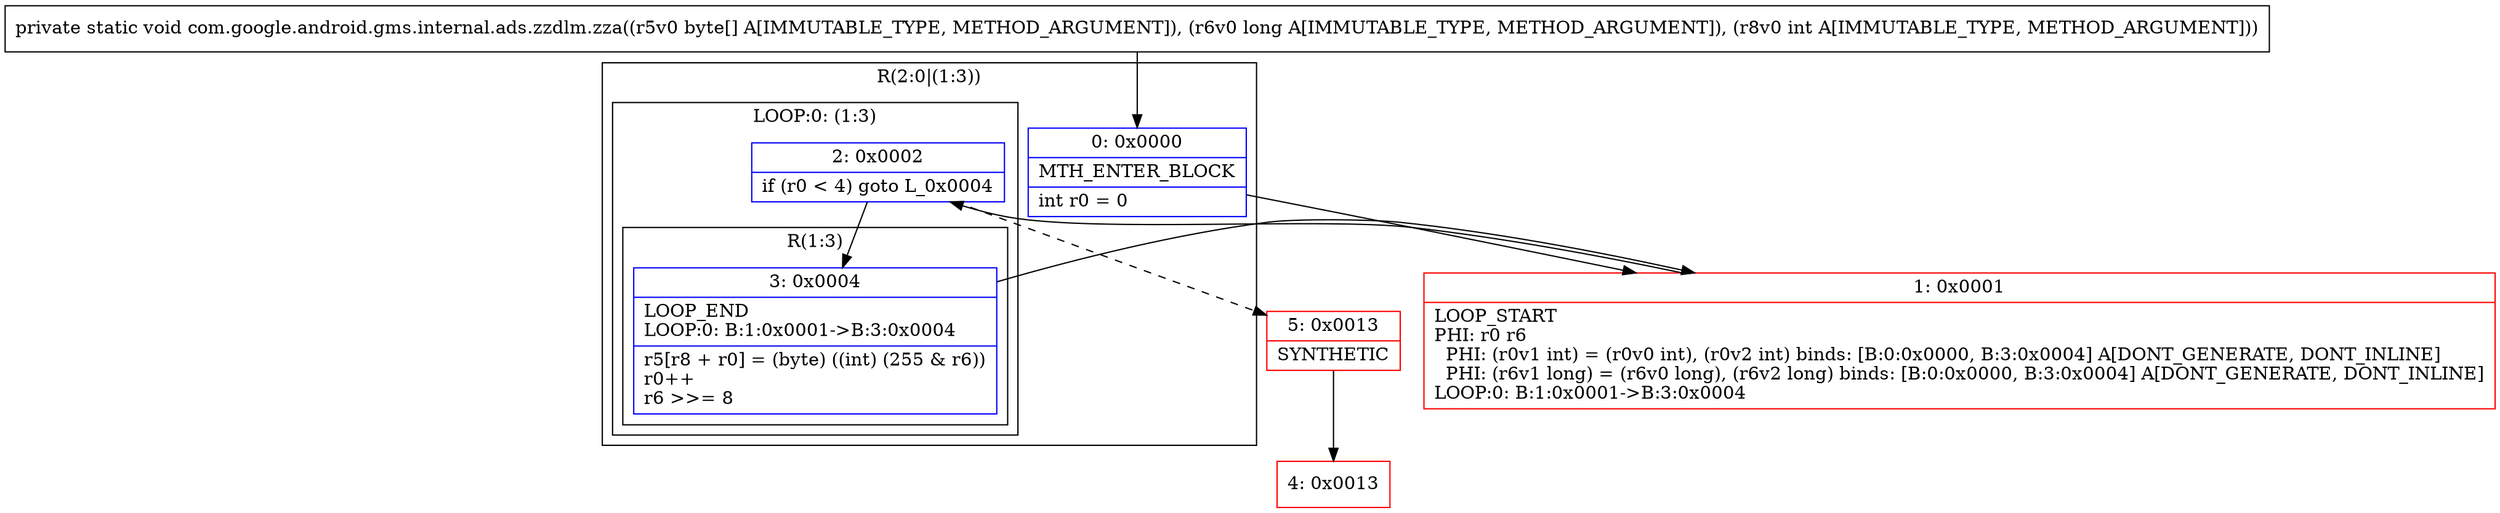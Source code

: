 digraph "CFG forcom.google.android.gms.internal.ads.zzdlm.zza([BJI)V" {
subgraph cluster_Region_747162252 {
label = "R(2:0|(1:3))";
node [shape=record,color=blue];
Node_0 [shape=record,label="{0\:\ 0x0000|MTH_ENTER_BLOCK\l|int r0 = 0\l}"];
subgraph cluster_LoopRegion_969321351 {
label = "LOOP:0: (1:3)";
node [shape=record,color=blue];
Node_2 [shape=record,label="{2\:\ 0x0002|if (r0 \< 4) goto L_0x0004\l}"];
subgraph cluster_Region_415812687 {
label = "R(1:3)";
node [shape=record,color=blue];
Node_3 [shape=record,label="{3\:\ 0x0004|LOOP_END\lLOOP:0: B:1:0x0001\-\>B:3:0x0004\l|r5[r8 + r0] = (byte) ((int) (255 & r6))\lr0++\lr6 \>\>= 8\l}"];
}
}
}
Node_1 [shape=record,color=red,label="{1\:\ 0x0001|LOOP_START\lPHI: r0 r6 \l  PHI: (r0v1 int) = (r0v0 int), (r0v2 int) binds: [B:0:0x0000, B:3:0x0004] A[DONT_GENERATE, DONT_INLINE]\l  PHI: (r6v1 long) = (r6v0 long), (r6v2 long) binds: [B:0:0x0000, B:3:0x0004] A[DONT_GENERATE, DONT_INLINE]\lLOOP:0: B:1:0x0001\-\>B:3:0x0004\l}"];
Node_4 [shape=record,color=red,label="{4\:\ 0x0013}"];
Node_5 [shape=record,color=red,label="{5\:\ 0x0013|SYNTHETIC\l}"];
MethodNode[shape=record,label="{private static void com.google.android.gms.internal.ads.zzdlm.zza((r5v0 byte[] A[IMMUTABLE_TYPE, METHOD_ARGUMENT]), (r6v0 long A[IMMUTABLE_TYPE, METHOD_ARGUMENT]), (r8v0 int A[IMMUTABLE_TYPE, METHOD_ARGUMENT])) }"];
MethodNode -> Node_0;
Node_0 -> Node_1;
Node_2 -> Node_3;
Node_2 -> Node_5[style=dashed];
Node_3 -> Node_1;
Node_1 -> Node_2;
Node_5 -> Node_4;
}

